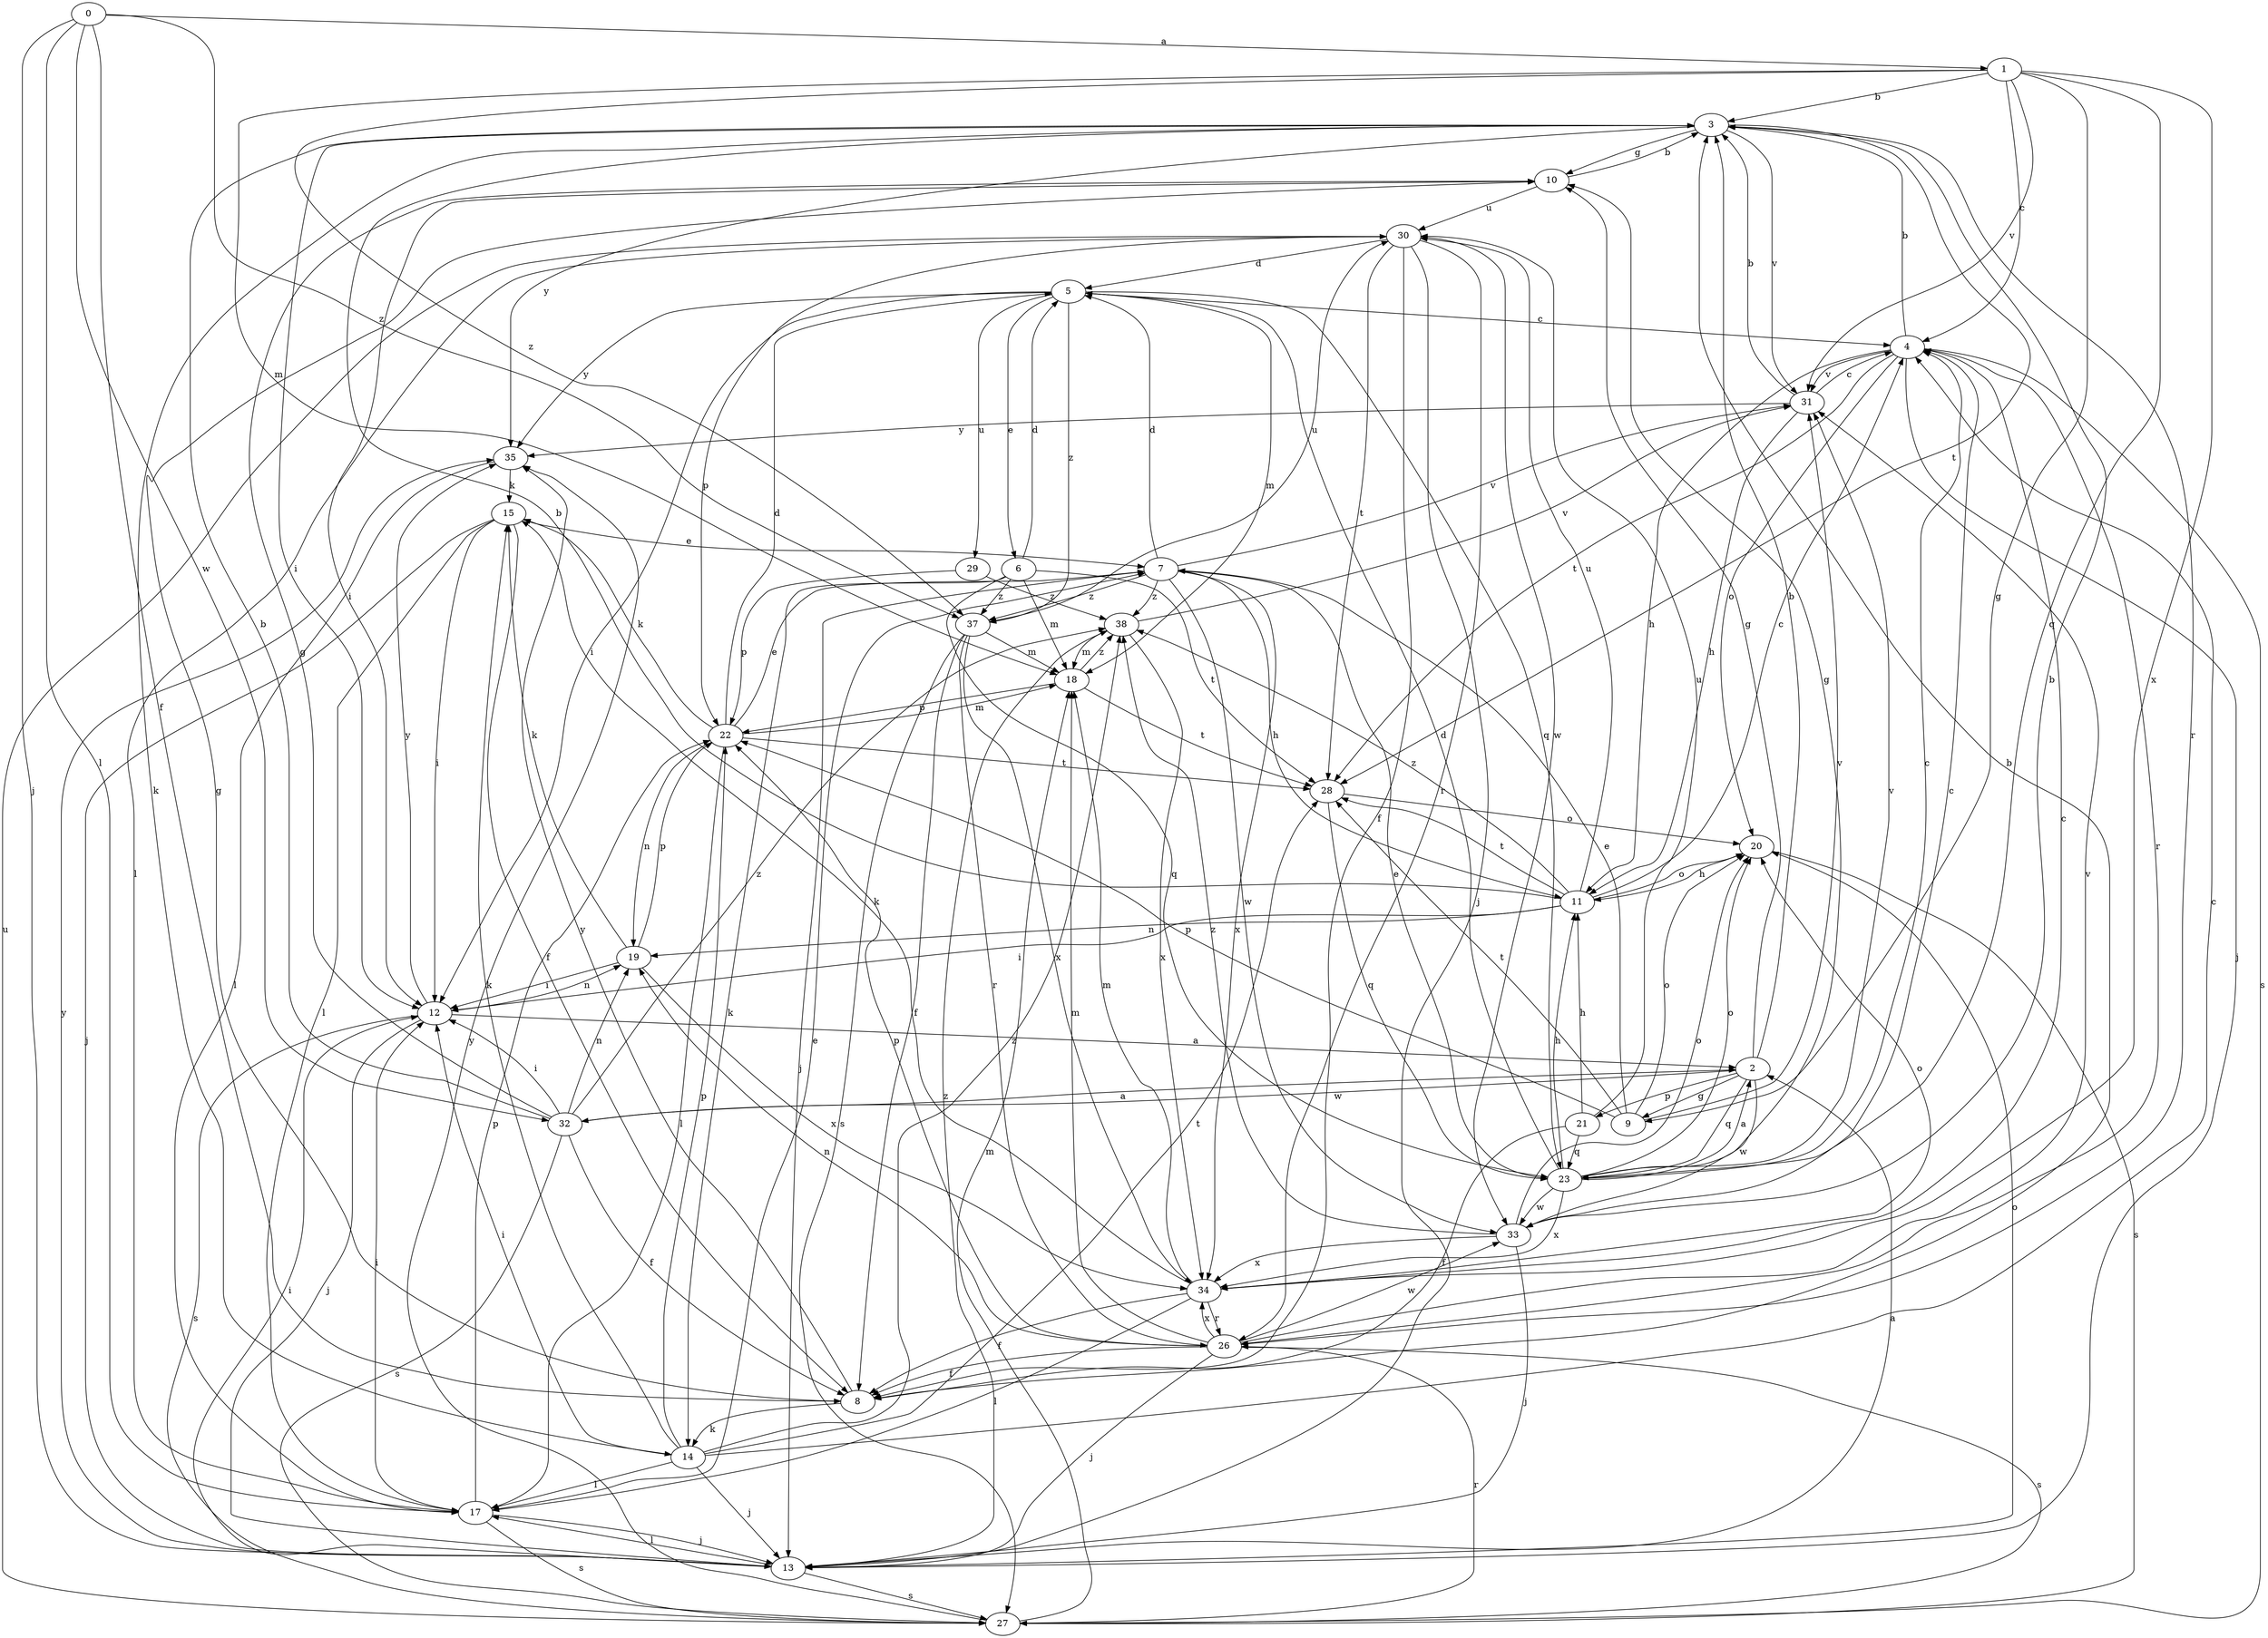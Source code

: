 strict digraph  {
0;
1;
2;
3;
4;
5;
6;
7;
8;
9;
10;
11;
12;
13;
14;
15;
17;
18;
19;
20;
21;
22;
23;
26;
27;
28;
29;
30;
31;
32;
33;
34;
35;
37;
38;
0 -> 1  [label=a];
0 -> 8  [label=f];
0 -> 13  [label=j];
0 -> 17  [label=l];
0 -> 32  [label=w];
0 -> 37  [label=z];
1 -> 3  [label=b];
1 -> 4  [label=c];
1 -> 9  [label=g];
1 -> 18  [label=m];
1 -> 23  [label=q];
1 -> 31  [label=v];
1 -> 34  [label=x];
1 -> 37  [label=z];
2 -> 3  [label=b];
2 -> 9  [label=g];
2 -> 10  [label=g];
2 -> 21  [label=p];
2 -> 23  [label=q];
2 -> 32  [label=w];
2 -> 33  [label=w];
3 -> 10  [label=g];
3 -> 12  [label=i];
3 -> 14  [label=k];
3 -> 26  [label=r];
3 -> 28  [label=t];
3 -> 31  [label=v];
3 -> 35  [label=y];
4 -> 3  [label=b];
4 -> 11  [label=h];
4 -> 13  [label=j];
4 -> 20  [label=o];
4 -> 26  [label=r];
4 -> 27  [label=s];
4 -> 28  [label=t];
4 -> 31  [label=v];
5 -> 4  [label=c];
5 -> 6  [label=e];
5 -> 12  [label=i];
5 -> 18  [label=m];
5 -> 23  [label=q];
5 -> 29  [label=u];
5 -> 35  [label=y];
5 -> 37  [label=z];
6 -> 5  [label=d];
6 -> 14  [label=k];
6 -> 18  [label=m];
6 -> 23  [label=q];
6 -> 28  [label=t];
6 -> 37  [label=z];
7 -> 5  [label=d];
7 -> 11  [label=h];
7 -> 13  [label=j];
7 -> 31  [label=v];
7 -> 33  [label=w];
7 -> 34  [label=x];
7 -> 37  [label=z];
7 -> 38  [label=z];
8 -> 3  [label=b];
8 -> 10  [label=g];
8 -> 14  [label=k];
8 -> 35  [label=y];
9 -> 7  [label=e];
9 -> 20  [label=o];
9 -> 22  [label=p];
9 -> 28  [label=t];
9 -> 31  [label=v];
10 -> 3  [label=b];
10 -> 12  [label=i];
10 -> 30  [label=u];
11 -> 3  [label=b];
11 -> 4  [label=c];
11 -> 12  [label=i];
11 -> 19  [label=n];
11 -> 20  [label=o];
11 -> 28  [label=t];
11 -> 30  [label=u];
11 -> 38  [label=z];
12 -> 2  [label=a];
12 -> 13  [label=j];
12 -> 19  [label=n];
12 -> 27  [label=s];
12 -> 35  [label=y];
13 -> 2  [label=a];
13 -> 12  [label=i];
13 -> 17  [label=l];
13 -> 20  [label=o];
13 -> 27  [label=s];
13 -> 35  [label=y];
13 -> 38  [label=z];
14 -> 4  [label=c];
14 -> 12  [label=i];
14 -> 13  [label=j];
14 -> 15  [label=k];
14 -> 17  [label=l];
14 -> 22  [label=p];
14 -> 28  [label=t];
14 -> 38  [label=z];
15 -> 7  [label=e];
15 -> 8  [label=f];
15 -> 12  [label=i];
15 -> 13  [label=j];
15 -> 17  [label=l];
17 -> 7  [label=e];
17 -> 12  [label=i];
17 -> 13  [label=j];
17 -> 22  [label=p];
17 -> 27  [label=s];
18 -> 22  [label=p];
18 -> 28  [label=t];
18 -> 38  [label=z];
19 -> 12  [label=i];
19 -> 15  [label=k];
19 -> 22  [label=p];
19 -> 34  [label=x];
20 -> 11  [label=h];
20 -> 27  [label=s];
21 -> 8  [label=f];
21 -> 11  [label=h];
21 -> 23  [label=q];
21 -> 30  [label=u];
22 -> 5  [label=d];
22 -> 7  [label=e];
22 -> 15  [label=k];
22 -> 17  [label=l];
22 -> 18  [label=m];
22 -> 19  [label=n];
22 -> 28  [label=t];
23 -> 2  [label=a];
23 -> 4  [label=c];
23 -> 5  [label=d];
23 -> 7  [label=e];
23 -> 10  [label=g];
23 -> 11  [label=h];
23 -> 20  [label=o];
23 -> 31  [label=v];
23 -> 33  [label=w];
23 -> 34  [label=x];
26 -> 8  [label=f];
26 -> 13  [label=j];
26 -> 18  [label=m];
26 -> 19  [label=n];
26 -> 22  [label=p];
26 -> 27  [label=s];
26 -> 31  [label=v];
26 -> 33  [label=w];
26 -> 34  [label=x];
27 -> 18  [label=m];
27 -> 26  [label=r];
27 -> 30  [label=u];
27 -> 35  [label=y];
28 -> 20  [label=o];
28 -> 23  [label=q];
29 -> 22  [label=p];
29 -> 38  [label=z];
30 -> 5  [label=d];
30 -> 8  [label=f];
30 -> 13  [label=j];
30 -> 17  [label=l];
30 -> 22  [label=p];
30 -> 26  [label=r];
30 -> 28  [label=t];
30 -> 33  [label=w];
31 -> 3  [label=b];
31 -> 4  [label=c];
31 -> 11  [label=h];
31 -> 35  [label=y];
32 -> 2  [label=a];
32 -> 3  [label=b];
32 -> 8  [label=f];
32 -> 10  [label=g];
32 -> 12  [label=i];
32 -> 19  [label=n];
32 -> 27  [label=s];
32 -> 38  [label=z];
33 -> 3  [label=b];
33 -> 4  [label=c];
33 -> 13  [label=j];
33 -> 20  [label=o];
33 -> 34  [label=x];
33 -> 38  [label=z];
34 -> 4  [label=c];
34 -> 8  [label=f];
34 -> 15  [label=k];
34 -> 17  [label=l];
34 -> 18  [label=m];
34 -> 20  [label=o];
34 -> 26  [label=r];
35 -> 15  [label=k];
35 -> 17  [label=l];
37 -> 8  [label=f];
37 -> 18  [label=m];
37 -> 26  [label=r];
37 -> 27  [label=s];
37 -> 30  [label=u];
37 -> 34  [label=x];
38 -> 18  [label=m];
38 -> 31  [label=v];
38 -> 34  [label=x];
}
